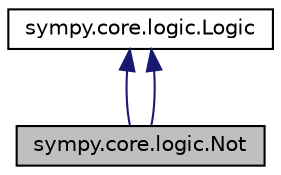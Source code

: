 digraph "sympy.core.logic.Not"
{
 // LATEX_PDF_SIZE
  edge [fontname="Helvetica",fontsize="10",labelfontname="Helvetica",labelfontsize="10"];
  node [fontname="Helvetica",fontsize="10",shape=record];
  Node1 [label="sympy.core.logic.Not",height=0.2,width=0.4,color="black", fillcolor="grey75", style="filled", fontcolor="black",tooltip=" "];
  Node2 -> Node1 [dir="back",color="midnightblue",fontsize="10",style="solid",fontname="Helvetica"];
  Node2 [label="sympy.core.logic.Logic",height=0.2,width=0.4,color="black", fillcolor="white", style="filled",URL="$classsympy_1_1core_1_1logic_1_1Logic.html",tooltip=" "];
  Node2 -> Node1 [dir="back",color="midnightblue",fontsize="10",style="solid",fontname="Helvetica"];
}
